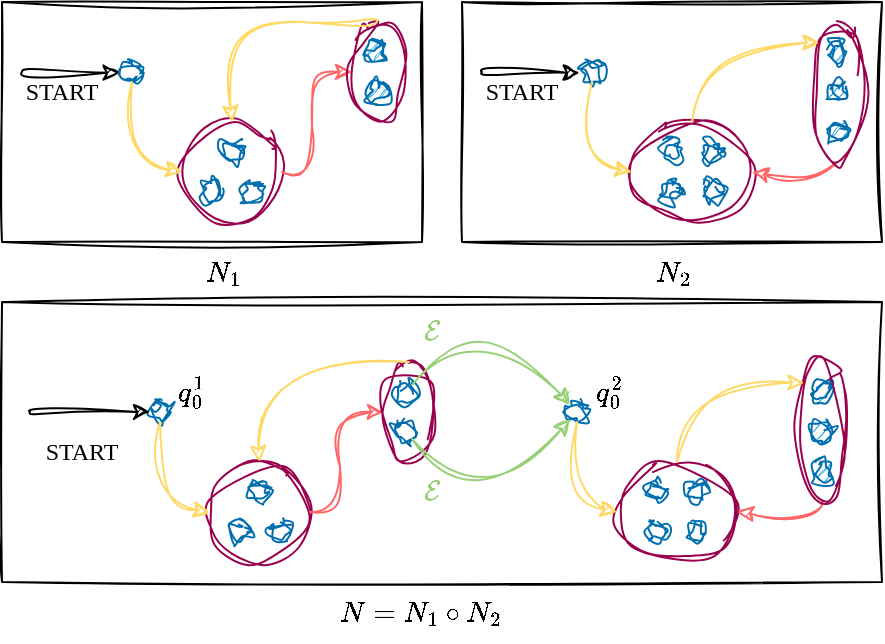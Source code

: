 <mxfile version="28.1.2">
  <diagram name="Pagina-1" id="MN7WsSKvXLgIGYer2BLl">
    <mxGraphModel dx="416" dy="595" grid="1" gridSize="10" guides="1" tooltips="1" connect="1" arrows="1" fold="1" page="1" pageScale="1" pageWidth="827" pageHeight="1169" math="1" shadow="0">
      <root>
        <mxCell id="0" />
        <mxCell id="1" parent="0" />
        <mxCell id="ddl-roebjKmBMkPWHnF6-1" value="" style="ellipse;whiteSpace=wrap;html=1;fillColor=none;fontColor=#ffffff;strokeColor=#006EAF;sketch=1;curveFitting=1;jiggle=2;" parent="1" vertex="1">
          <mxGeometry x="270" y="350" width="10" height="10" as="geometry" />
        </mxCell>
        <mxCell id="61cGgM1Lmk8JUmtUeZvV-2" value="" style="curved=1;endArrow=classic;html=1;rounded=0;entryX=-0.117;entryY=0.538;entryDx=0;entryDy=0;sketch=1;curveFitting=1;jiggle=2;entryPerimeter=0;" parent="1" target="ddl-roebjKmBMkPWHnF6-1" edge="1">
          <mxGeometry width="50" height="50" relative="1" as="geometry">
            <mxPoint x="220" y="355" as="sourcePoint" />
            <mxPoint x="260" y="349.67" as="targetPoint" />
            <Array as="points" />
          </mxGeometry>
        </mxCell>
        <mxCell id="61cGgM1Lmk8JUmtUeZvV-3" value="&lt;font&gt;START&lt;/font&gt;" style="text;html=1;align=center;verticalAlign=middle;whiteSpace=wrap;rounded=0;fontFamily=Comic Sans MS;" parent="1" vertex="1">
          <mxGeometry x="210" y="350" width="60" height="30" as="geometry" />
        </mxCell>
        <mxCell id="jqbja9KTDnkAdjI2LqNx-1" value="" style="ellipse;whiteSpace=wrap;html=1;fillColor=none;fontColor=#ffffff;strokeColor=#006EAF;sketch=1;curveFitting=1;jiggle=2;" parent="1" vertex="1">
          <mxGeometry x="310" y="410" width="10" height="10" as="geometry" />
        </mxCell>
        <mxCell id="jqbja9KTDnkAdjI2LqNx-2" value="" style="ellipse;whiteSpace=wrap;html=1;fillColor=none;fontColor=#ffffff;strokeColor=#006EAF;sketch=1;curveFitting=1;jiggle=2;" parent="1" vertex="1">
          <mxGeometry x="330" y="410" width="10" height="10" as="geometry" />
        </mxCell>
        <mxCell id="jqbja9KTDnkAdjI2LqNx-3" value="" style="ellipse;whiteSpace=wrap;html=1;fillColor=none;fontColor=#ffffff;strokeColor=#006EAF;sketch=1;curveFitting=1;jiggle=2;" parent="1" vertex="1">
          <mxGeometry x="320" y="390" width="10" height="10" as="geometry" />
        </mxCell>
        <mxCell id="jqbja9KTDnkAdjI2LqNx-5" value="" style="ellipse;whiteSpace=wrap;html=1;fillColor=#1ba1e2;fontColor=#ffffff;strokeColor=#006EAF;sketch=1;curveFitting=1;jiggle=2;" parent="1" vertex="1">
          <mxGeometry x="392.5" y="360" width="10" height="10" as="geometry" />
        </mxCell>
        <mxCell id="jqbja9KTDnkAdjI2LqNx-6" value="" style="ellipse;whiteSpace=wrap;html=1;fillColor=#1ba1e2;fontColor=#ffffff;strokeColor=#006EAF;sketch=1;curveFitting=1;jiggle=2;" parent="1" vertex="1">
          <mxGeometry x="392.5" y="340" width="10" height="10" as="geometry" />
        </mxCell>
        <mxCell id="jqbja9KTDnkAdjI2LqNx-7" value="" style="rounded=0;whiteSpace=wrap;html=1;fillColor=none;sketch=1;curveFitting=1;jiggle=2;" parent="1" vertex="1">
          <mxGeometry x="210" y="320" width="210" height="120" as="geometry" />
        </mxCell>
        <mxCell id="jqbja9KTDnkAdjI2LqNx-8" value="$$N_{1}$$" style="text;html=1;align=center;verticalAlign=middle;resizable=0;points=[];autosize=1;strokeColor=none;fillColor=none;" parent="1" vertex="1">
          <mxGeometry x="280" y="440" width="80" height="30" as="geometry" />
        </mxCell>
        <mxCell id="jqbja9KTDnkAdjI2LqNx-10" value="" style="ellipse;whiteSpace=wrap;html=1;fillColor=none;fontColor=#ffffff;strokeColor=#99004D;sketch=1;curveFitting=1;jiggle=2;" parent="1" vertex="1">
          <mxGeometry x="300" y="380" width="50" height="50" as="geometry" />
        </mxCell>
        <mxCell id="jqbja9KTDnkAdjI2LqNx-11" value="" style="curved=1;endArrow=classic;html=1;rounded=0;entryX=0;entryY=0.5;entryDx=0;entryDy=0;sketch=1;curveFitting=1;jiggle=2;exitX=0.5;exitY=1;exitDx=0;exitDy=0;flowAnimation=0;strokeColor=#FFD966;" parent="1" source="ddl-roebjKmBMkPWHnF6-1" target="jqbja9KTDnkAdjI2LqNx-10" edge="1">
          <mxGeometry width="50" height="50" relative="1" as="geometry">
            <mxPoint x="270" y="400" as="sourcePoint" />
            <mxPoint x="319" y="400" as="targetPoint" />
            <Array as="points">
              <mxPoint x="270" y="400" />
            </Array>
          </mxGeometry>
        </mxCell>
        <mxCell id="jqbja9KTDnkAdjI2LqNx-12" value="" style="curved=1;endArrow=classic;html=1;rounded=0;sketch=1;curveFitting=1;jiggle=2;exitX=1;exitY=0.5;exitDx=0;exitDy=0;entryX=0;entryY=0.5;entryDx=0;entryDy=0;strokeColor=light-dark(#FF6666,#FFD966);" parent="1" source="jqbja9KTDnkAdjI2LqNx-10" target="jqbja9KTDnkAdjI2LqNx-13" edge="1">
          <mxGeometry width="50" height="50" relative="1" as="geometry">
            <mxPoint x="375" y="380" as="sourcePoint" />
            <mxPoint x="350" y="350" as="targetPoint" />
            <Array as="points">
              <mxPoint x="370" y="410" />
              <mxPoint x="360" y="355" />
            </Array>
          </mxGeometry>
        </mxCell>
        <mxCell id="jqbja9KTDnkAdjI2LqNx-13" value="" style="ellipse;whiteSpace=wrap;html=1;fillColor=none;fontColor=#ffffff;strokeColor=#99004D;sketch=1;curveFitting=1;jiggle=2;" parent="1" vertex="1">
          <mxGeometry x="385" y="330" width="25" height="50" as="geometry" />
        </mxCell>
        <mxCell id="jqbja9KTDnkAdjI2LqNx-15" value="" style="curved=1;endArrow=classic;html=1;rounded=0;sketch=1;curveFitting=1;jiggle=2;exitX=0.5;exitY=0;exitDx=0;exitDy=0;entryX=0.5;entryY=0;entryDx=0;entryDy=0;strokeColor=#FFD966;" parent="1" source="jqbja9KTDnkAdjI2LqNx-13" target="jqbja9KTDnkAdjI2LqNx-10" edge="1">
          <mxGeometry width="50" height="50" relative="1" as="geometry">
            <mxPoint x="379" y="325" as="sourcePoint" />
            <mxPoint x="414" y="275" as="targetPoint" />
            <Array as="points">
              <mxPoint x="399" y="330" />
              <mxPoint x="320" y="330" />
            </Array>
          </mxGeometry>
        </mxCell>
        <mxCell id="jqbja9KTDnkAdjI2LqNx-16" value="" style="ellipse;whiteSpace=wrap;html=1;fillColor=none;fontColor=#ffffff;strokeColor=#006EAF;sketch=1;curveFitting=1;jiggle=2;" parent="1" vertex="1">
          <mxGeometry x="500" y="350" width="10" height="10" as="geometry" />
        </mxCell>
        <mxCell id="jqbja9KTDnkAdjI2LqNx-17" value="" style="curved=1;endArrow=classic;html=1;rounded=0;entryX=-0.117;entryY=0.538;entryDx=0;entryDy=0;sketch=1;curveFitting=1;jiggle=2;entryPerimeter=0;" parent="1" target="jqbja9KTDnkAdjI2LqNx-16" edge="1">
          <mxGeometry width="50" height="50" relative="1" as="geometry">
            <mxPoint x="450" y="355" as="sourcePoint" />
            <mxPoint x="490" y="349.67" as="targetPoint" />
            <Array as="points" />
          </mxGeometry>
        </mxCell>
        <mxCell id="jqbja9KTDnkAdjI2LqNx-18" value="&lt;font&gt;START&lt;/font&gt;" style="text;html=1;align=center;verticalAlign=middle;whiteSpace=wrap;rounded=0;fontFamily=Comic Sans MS;" parent="1" vertex="1">
          <mxGeometry x="440" y="350" width="60" height="30" as="geometry" />
        </mxCell>
        <mxCell id="jqbja9KTDnkAdjI2LqNx-19" value="" style="ellipse;whiteSpace=wrap;html=1;fillColor=none;fontColor=#ffffff;strokeColor=#006EAF;sketch=1;curveFitting=1;jiggle=2;" parent="1" vertex="1">
          <mxGeometry x="540" y="410" width="10" height="10" as="geometry" />
        </mxCell>
        <mxCell id="jqbja9KTDnkAdjI2LqNx-20" value="" style="ellipse;whiteSpace=wrap;html=1;fillColor=none;fontColor=#ffffff;strokeColor=#006EAF;sketch=1;curveFitting=1;jiggle=2;" parent="1" vertex="1">
          <mxGeometry x="560" y="410" width="10" height="10" as="geometry" />
        </mxCell>
        <mxCell id="jqbja9KTDnkAdjI2LqNx-21" value="" style="ellipse;whiteSpace=wrap;html=1;fillColor=none;fontColor=#ffffff;strokeColor=#006EAF;sketch=1;curveFitting=1;jiggle=2;" parent="1" vertex="1">
          <mxGeometry x="560" y="390" width="10" height="10" as="geometry" />
        </mxCell>
        <mxCell id="jqbja9KTDnkAdjI2LqNx-22" value="" style="ellipse;whiteSpace=wrap;html=1;fillColor=#1ba1e2;fontColor=#ffffff;strokeColor=#006EAF;sketch=1;curveFitting=1;jiggle=2;" parent="1" vertex="1">
          <mxGeometry x="622.5" y="360" width="10" height="10" as="geometry" />
        </mxCell>
        <mxCell id="jqbja9KTDnkAdjI2LqNx-23" value="" style="ellipse;whiteSpace=wrap;html=1;fillColor=#1ba1e2;fontColor=#ffffff;strokeColor=#006EAF;sketch=1;curveFitting=1;jiggle=2;" parent="1" vertex="1">
          <mxGeometry x="622.5" y="340" width="10" height="10" as="geometry" />
        </mxCell>
        <mxCell id="jqbja9KTDnkAdjI2LqNx-24" value="" style="rounded=0;whiteSpace=wrap;html=1;fillColor=none;strokeColor=default;sketch=1;curveFitting=1;jiggle=2;" parent="1" vertex="1">
          <mxGeometry x="440" y="320" width="210" height="120" as="geometry" />
        </mxCell>
        <mxCell id="jqbja9KTDnkAdjI2LqNx-25" value="$$N=N_{1}\circ N_{2}$$" style="text;html=1;align=center;verticalAlign=middle;resizable=0;points=[];autosize=1;strokeColor=none;fillColor=none;" parent="1" vertex="1">
          <mxGeometry x="344" y="610" width="150" height="30" as="geometry" />
        </mxCell>
        <mxCell id="jqbja9KTDnkAdjI2LqNx-26" value="" style="ellipse;whiteSpace=wrap;html=1;fillColor=none;fontColor=#ffffff;strokeColor=#99004D;sketch=1;curveFitting=1;jiggle=2;" parent="1" vertex="1">
          <mxGeometry x="525" y="380" width="60" height="50" as="geometry" />
        </mxCell>
        <mxCell id="jqbja9KTDnkAdjI2LqNx-27" value="" style="curved=1;endArrow=classic;html=1;rounded=0;entryX=0;entryY=0.5;entryDx=0;entryDy=0;sketch=1;curveFitting=1;jiggle=2;exitX=0.5;exitY=1;exitDx=0;exitDy=0;flowAnimation=0;strokeColor=#FFD966;" parent="1" source="jqbja9KTDnkAdjI2LqNx-16" target="jqbja9KTDnkAdjI2LqNx-26" edge="1">
          <mxGeometry width="50" height="50" relative="1" as="geometry">
            <mxPoint x="500" y="400" as="sourcePoint" />
            <mxPoint x="549" y="400" as="targetPoint" />
            <Array as="points">
              <mxPoint x="500" y="400" />
            </Array>
          </mxGeometry>
        </mxCell>
        <mxCell id="jqbja9KTDnkAdjI2LqNx-28" value="" style="curved=1;endArrow=none;html=1;rounded=0;sketch=1;curveFitting=1;jiggle=2;exitX=1;exitY=0.5;exitDx=0;exitDy=0;entryX=0.5;entryY=1;entryDx=0;entryDy=0;strokeColor=light-dark(#FF6666,#FFD966);endFill=0;startArrow=classic;startFill=1;" parent="1" source="jqbja9KTDnkAdjI2LqNx-26" target="jqbja9KTDnkAdjI2LqNx-29" edge="1">
          <mxGeometry width="50" height="50" relative="1" as="geometry">
            <mxPoint x="605" y="380" as="sourcePoint" />
            <mxPoint x="580" y="350" as="targetPoint" />
            <Array as="points">
              <mxPoint x="610" y="410" />
            </Array>
          </mxGeometry>
        </mxCell>
        <mxCell id="jqbja9KTDnkAdjI2LqNx-29" value="" style="ellipse;whiteSpace=wrap;html=1;fillColor=none;fontColor=#ffffff;strokeColor=#99004D;sketch=1;curveFitting=1;jiggle=2;" parent="1" vertex="1">
          <mxGeometry x="615" y="330" width="25" height="70" as="geometry" />
        </mxCell>
        <mxCell id="jqbja9KTDnkAdjI2LqNx-30" value="" style="curved=1;endArrow=none;html=1;rounded=0;sketch=1;curveFitting=1;jiggle=2;exitX=0;exitY=0;exitDx=0;exitDy=0;entryX=0.5;entryY=0;entryDx=0;entryDy=0;strokeColor=#FFD966;startArrow=classic;startFill=1;endFill=0;" parent="1" source="jqbja9KTDnkAdjI2LqNx-29" target="jqbja9KTDnkAdjI2LqNx-26" edge="1">
          <mxGeometry width="50" height="50" relative="1" as="geometry">
            <mxPoint x="609" y="325" as="sourcePoint" />
            <mxPoint x="644" y="275" as="targetPoint" />
            <Array as="points">
              <mxPoint x="560" y="340" />
            </Array>
          </mxGeometry>
        </mxCell>
        <mxCell id="jqbja9KTDnkAdjI2LqNx-31" value="" style="ellipse;whiteSpace=wrap;html=1;fillColor=none;fontColor=#ffffff;strokeColor=#006EAF;sketch=1;curveFitting=1;jiggle=2;" parent="1" vertex="1">
          <mxGeometry x="540" y="390" width="10" height="10" as="geometry" />
        </mxCell>
        <mxCell id="jqbja9KTDnkAdjI2LqNx-34" value="" style="ellipse;whiteSpace=wrap;html=1;fillColor=#1ba1e2;fontColor=#ffffff;strokeColor=#006EAF;sketch=1;curveFitting=1;jiggle=2;" parent="1" vertex="1">
          <mxGeometry x="622.5" y="380" width="10" height="10" as="geometry" />
        </mxCell>
        <mxCell id="jqbja9KTDnkAdjI2LqNx-36" value="$$N_{2}$$" style="text;html=1;align=center;verticalAlign=middle;resizable=0;points=[];autosize=1;strokeColor=none;fillColor=none;" parent="1" vertex="1">
          <mxGeometry x="505" y="440" width="80" height="30" as="geometry" />
        </mxCell>
        <mxCell id="jqbja9KTDnkAdjI2LqNx-37" value="" style="ellipse;whiteSpace=wrap;html=1;fillColor=none;fontColor=#ffffff;strokeColor=#006EAF;sketch=1;curveFitting=1;jiggle=2;" parent="1" vertex="1">
          <mxGeometry x="284" y="520" width="10" height="10" as="geometry" />
        </mxCell>
        <mxCell id="jqbja9KTDnkAdjI2LqNx-40" value="" style="ellipse;whiteSpace=wrap;html=1;fillColor=none;fontColor=#ffffff;strokeColor=#006EAF;sketch=1;curveFitting=1;jiggle=2;" parent="1" vertex="1">
          <mxGeometry x="324" y="580" width="10" height="10" as="geometry" />
        </mxCell>
        <mxCell id="jqbja9KTDnkAdjI2LqNx-41" value="" style="ellipse;whiteSpace=wrap;html=1;fillColor=none;fontColor=#ffffff;strokeColor=#006EAF;sketch=1;curveFitting=1;jiggle=2;" parent="1" vertex="1">
          <mxGeometry x="344" y="580" width="10" height="10" as="geometry" />
        </mxCell>
        <mxCell id="jqbja9KTDnkAdjI2LqNx-42" value="" style="ellipse;whiteSpace=wrap;html=1;fillColor=none;fontColor=#ffffff;strokeColor=#006EAF;sketch=1;curveFitting=1;jiggle=2;" parent="1" vertex="1">
          <mxGeometry x="334" y="560" width="10" height="10" as="geometry" />
        </mxCell>
        <mxCell id="jqbja9KTDnkAdjI2LqNx-43" value="" style="ellipse;whiteSpace=wrap;html=1;fillColor=none;fontColor=#ffffff;strokeColor=#006EAF;sketch=1;curveFitting=1;jiggle=2;" parent="1" vertex="1">
          <mxGeometry x="406.5" y="530" width="10" height="10" as="geometry" />
        </mxCell>
        <mxCell id="jqbja9KTDnkAdjI2LqNx-44" value="" style="ellipse;whiteSpace=wrap;html=1;fillColor=none;fontColor=#ffffff;strokeColor=#006EAF;sketch=1;curveFitting=1;jiggle=2;" parent="1" vertex="1">
          <mxGeometry x="406.5" y="510" width="10" height="10" as="geometry" />
        </mxCell>
        <mxCell id="jqbja9KTDnkAdjI2LqNx-46" value="" style="ellipse;whiteSpace=wrap;html=1;fillColor=none;fontColor=#ffffff;strokeColor=#99004D;sketch=1;curveFitting=1;jiggle=2;" parent="1" vertex="1">
          <mxGeometry x="314" y="550" width="50" height="50" as="geometry" />
        </mxCell>
        <mxCell id="jqbja9KTDnkAdjI2LqNx-47" value="" style="curved=1;endArrow=classic;html=1;rounded=0;entryX=0;entryY=0.5;entryDx=0;entryDy=0;sketch=1;curveFitting=1;jiggle=2;exitX=0.5;exitY=1;exitDx=0;exitDy=0;flowAnimation=0;strokeColor=#FFD966;" parent="1" source="jqbja9KTDnkAdjI2LqNx-37" target="jqbja9KTDnkAdjI2LqNx-46" edge="1">
          <mxGeometry width="50" height="50" relative="1" as="geometry">
            <mxPoint x="284" y="570" as="sourcePoint" />
            <mxPoint x="333" y="570" as="targetPoint" />
            <Array as="points">
              <mxPoint x="284" y="570" />
            </Array>
          </mxGeometry>
        </mxCell>
        <mxCell id="jqbja9KTDnkAdjI2LqNx-48" value="" style="curved=1;endArrow=classic;html=1;rounded=0;sketch=1;curveFitting=1;jiggle=2;exitX=1;exitY=0.5;exitDx=0;exitDy=0;entryX=0;entryY=0.5;entryDx=0;entryDy=0;strokeColor=light-dark(#FF6666,#FFD966);" parent="1" source="jqbja9KTDnkAdjI2LqNx-46" target="jqbja9KTDnkAdjI2LqNx-49" edge="1">
          <mxGeometry width="50" height="50" relative="1" as="geometry">
            <mxPoint x="389" y="550" as="sourcePoint" />
            <mxPoint x="364" y="520" as="targetPoint" />
            <Array as="points">
              <mxPoint x="384" y="580" />
              <mxPoint x="374" y="525" />
            </Array>
          </mxGeometry>
        </mxCell>
        <mxCell id="jqbja9KTDnkAdjI2LqNx-49" value="" style="ellipse;whiteSpace=wrap;html=1;fillColor=none;fontColor=#ffffff;strokeColor=#99004D;sketch=1;curveFitting=1;jiggle=2;" parent="1" vertex="1">
          <mxGeometry x="401" y="500" width="25" height="50" as="geometry" />
        </mxCell>
        <mxCell id="jqbja9KTDnkAdjI2LqNx-50" value="" style="curved=1;endArrow=classic;html=1;rounded=0;sketch=1;curveFitting=1;jiggle=2;exitX=0.5;exitY=0;exitDx=0;exitDy=0;entryX=0.5;entryY=0;entryDx=0;entryDy=0;strokeColor=#FFD966;" parent="1" source="jqbja9KTDnkAdjI2LqNx-49" target="jqbja9KTDnkAdjI2LqNx-46" edge="1">
          <mxGeometry width="50" height="50" relative="1" as="geometry">
            <mxPoint x="393" y="495" as="sourcePoint" />
            <mxPoint x="428" y="445" as="targetPoint" />
            <Array as="points">
              <mxPoint x="413" y="500" />
              <mxPoint x="334" y="500" />
            </Array>
          </mxGeometry>
        </mxCell>
        <mxCell id="jqbja9KTDnkAdjI2LqNx-51" value="" style="ellipse;whiteSpace=wrap;html=1;fillColor=none;fontColor=#ffffff;strokeColor=#006EAF;sketch=1;curveFitting=1;jiggle=2;" parent="1" vertex="1">
          <mxGeometry x="492.5" y="520" width="10" height="10" as="geometry" />
        </mxCell>
        <mxCell id="jqbja9KTDnkAdjI2LqNx-54" value="" style="ellipse;whiteSpace=wrap;html=1;fillColor=none;fontColor=#ffffff;strokeColor=#006EAF;sketch=1;curveFitting=1;jiggle=2;" parent="1" vertex="1">
          <mxGeometry x="532.5" y="580" width="10" height="10" as="geometry" />
        </mxCell>
        <mxCell id="jqbja9KTDnkAdjI2LqNx-55" value="" style="ellipse;whiteSpace=wrap;html=1;fillColor=none;fontColor=#ffffff;strokeColor=#006EAF;sketch=1;curveFitting=1;jiggle=2;" parent="1" vertex="1">
          <mxGeometry x="552.5" y="580" width="10" height="10" as="geometry" />
        </mxCell>
        <mxCell id="jqbja9KTDnkAdjI2LqNx-56" value="" style="ellipse;whiteSpace=wrap;html=1;fillColor=none;fontColor=#ffffff;strokeColor=#006EAF;sketch=1;curveFitting=1;jiggle=2;" parent="1" vertex="1">
          <mxGeometry x="552.5" y="560" width="10" height="10" as="geometry" />
        </mxCell>
        <mxCell id="jqbja9KTDnkAdjI2LqNx-57" value="" style="ellipse;whiteSpace=wrap;html=1;fillColor=#1ba1e2;fontColor=#ffffff;strokeColor=#006EAF;sketch=1;curveFitting=1;jiggle=2;" parent="1" vertex="1">
          <mxGeometry x="615" y="530" width="10" height="10" as="geometry" />
        </mxCell>
        <mxCell id="jqbja9KTDnkAdjI2LqNx-58" value="" style="ellipse;whiteSpace=wrap;html=1;fillColor=#1ba1e2;fontColor=#ffffff;strokeColor=#006EAF;sketch=1;curveFitting=1;jiggle=2;" parent="1" vertex="1">
          <mxGeometry x="615" y="510" width="10" height="10" as="geometry" />
        </mxCell>
        <mxCell id="jqbja9KTDnkAdjI2LqNx-60" value="" style="ellipse;whiteSpace=wrap;html=1;fillColor=none;fontColor=#ffffff;strokeColor=#99004D;sketch=1;curveFitting=1;jiggle=2;" parent="1" vertex="1">
          <mxGeometry x="517.5" y="550" width="60" height="50" as="geometry" />
        </mxCell>
        <mxCell id="jqbja9KTDnkAdjI2LqNx-61" value="" style="curved=1;endArrow=classic;html=1;rounded=0;entryX=0;entryY=0.5;entryDx=0;entryDy=0;sketch=1;curveFitting=1;jiggle=2;exitX=0.5;exitY=1;exitDx=0;exitDy=0;flowAnimation=0;strokeColor=#FFD966;" parent="1" source="jqbja9KTDnkAdjI2LqNx-51" target="jqbja9KTDnkAdjI2LqNx-60" edge="1">
          <mxGeometry width="50" height="50" relative="1" as="geometry">
            <mxPoint x="492.5" y="570" as="sourcePoint" />
            <mxPoint x="541.5" y="570" as="targetPoint" />
            <Array as="points">
              <mxPoint x="492.5" y="570" />
            </Array>
          </mxGeometry>
        </mxCell>
        <mxCell id="jqbja9KTDnkAdjI2LqNx-62" value="" style="curved=1;endArrow=none;html=1;rounded=0;sketch=1;curveFitting=1;jiggle=2;exitX=1;exitY=0.5;exitDx=0;exitDy=0;entryX=0.5;entryY=1;entryDx=0;entryDy=0;strokeColor=light-dark(#FF6666,#FFD966);endFill=0;startArrow=classic;startFill=1;" parent="1" source="jqbja9KTDnkAdjI2LqNx-60" target="jqbja9KTDnkAdjI2LqNx-63" edge="1">
          <mxGeometry width="50" height="50" relative="1" as="geometry">
            <mxPoint x="597.5" y="550" as="sourcePoint" />
            <mxPoint x="572.5" y="520" as="targetPoint" />
            <Array as="points">
              <mxPoint x="620" y="580" />
            </Array>
          </mxGeometry>
        </mxCell>
        <mxCell id="jqbja9KTDnkAdjI2LqNx-63" value="" style="ellipse;whiteSpace=wrap;html=1;fillColor=none;fontColor=#ffffff;strokeColor=#99004D;sketch=1;curveFitting=1;jiggle=2;" parent="1" vertex="1">
          <mxGeometry x="607.5" y="500" width="25" height="70" as="geometry" />
        </mxCell>
        <mxCell id="jqbja9KTDnkAdjI2LqNx-64" value="" style="curved=1;endArrow=none;html=1;rounded=0;sketch=1;curveFitting=1;jiggle=2;exitX=0;exitY=0;exitDx=0;exitDy=0;entryX=0.5;entryY=0;entryDx=0;entryDy=0;strokeColor=#FFD966;startArrow=classic;startFill=1;endFill=0;" parent="1" source="jqbja9KTDnkAdjI2LqNx-63" target="jqbja9KTDnkAdjI2LqNx-60" edge="1">
          <mxGeometry width="50" height="50" relative="1" as="geometry">
            <mxPoint x="601.5" y="495" as="sourcePoint" />
            <mxPoint x="636.5" y="445" as="targetPoint" />
            <Array as="points">
              <mxPoint x="552.5" y="510" />
            </Array>
          </mxGeometry>
        </mxCell>
        <mxCell id="jqbja9KTDnkAdjI2LqNx-65" value="" style="ellipse;whiteSpace=wrap;html=1;fillColor=none;fontColor=#ffffff;strokeColor=#006EAF;sketch=1;curveFitting=1;jiggle=2;" parent="1" vertex="1">
          <mxGeometry x="532.5" y="560" width="10" height="10" as="geometry" />
        </mxCell>
        <mxCell id="jqbja9KTDnkAdjI2LqNx-66" value="" style="ellipse;whiteSpace=wrap;html=1;fillColor=#1ba1e2;fontColor=#ffffff;strokeColor=#006EAF;sketch=1;curveFitting=1;jiggle=2;" parent="1" vertex="1">
          <mxGeometry x="615" y="550" width="10" height="10" as="geometry" />
        </mxCell>
        <mxCell id="jqbja9KTDnkAdjI2LqNx-52" value="" style="curved=1;endArrow=classic;html=1;rounded=0;entryX=0;entryY=0.5;entryDx=0;entryDy=0;sketch=1;curveFitting=1;jiggle=2;" parent="1" target="jqbja9KTDnkAdjI2LqNx-37" edge="1">
          <mxGeometry width="50" height="50" relative="1" as="geometry">
            <mxPoint x="224" y="525" as="sourcePoint" />
            <mxPoint x="274.0" y="524.77" as="targetPoint" />
            <Array as="points" />
          </mxGeometry>
        </mxCell>
        <mxCell id="jqbja9KTDnkAdjI2LqNx-53" value="&lt;font&gt;START&lt;/font&gt;" style="text;html=1;align=center;verticalAlign=middle;whiteSpace=wrap;rounded=0;fontFamily=Comic Sans MS;" parent="1" vertex="1">
          <mxGeometry x="220" y="530" width="60" height="30" as="geometry" />
        </mxCell>
        <mxCell id="jqbja9KTDnkAdjI2LqNx-75" value="" style="curved=1;endArrow=classic;html=1;rounded=0;sketch=1;curveFitting=1;jiggle=2;entryX=0;entryY=1;entryDx=0;entryDy=0;strokeColor=#97D077;exitX=1;exitY=1;exitDx=0;exitDy=0;" parent="1" source="jqbja9KTDnkAdjI2LqNx-43" target="jqbja9KTDnkAdjI2LqNx-51" edge="1">
          <mxGeometry width="50" height="50" relative="1" as="geometry">
            <mxPoint x="430" y="580" as="sourcePoint" />
            <mxPoint x="459" y="570" as="targetPoint" />
            <Array as="points">
              <mxPoint x="450" y="580" />
            </Array>
          </mxGeometry>
        </mxCell>
        <mxCell id="jqbja9KTDnkAdjI2LqNx-77" value="" style="curved=1;endArrow=classic;html=1;rounded=0;sketch=1;curveFitting=1;jiggle=2;entryX=0;entryY=0;entryDx=0;entryDy=0;strokeColor=#97D077;exitX=1;exitY=0;exitDx=0;exitDy=0;" parent="1" source="jqbja9KTDnkAdjI2LqNx-44" target="jqbja9KTDnkAdjI2LqNx-51" edge="1">
          <mxGeometry width="50" height="50" relative="1" as="geometry">
            <mxPoint x="416.5" y="505" as="sourcePoint" />
            <mxPoint x="495.5" y="495" as="targetPoint" />
            <Array as="points">
              <mxPoint x="450" y="470" />
            </Array>
          </mxGeometry>
        </mxCell>
        <mxCell id="jqbja9KTDnkAdjI2LqNx-78" value="&lt;font style=&quot;color: rgb(151, 208, 119);&quot;&gt;$$\mathcal{E}$$&lt;/font&gt;" style="text;html=1;align=center;verticalAlign=middle;resizable=0;points=[];autosize=1;strokeColor=none;fillColor=none;" parent="1" vertex="1">
          <mxGeometry x="370" y="550" width="110" height="30" as="geometry" />
        </mxCell>
        <mxCell id="jqbja9KTDnkAdjI2LqNx-79" value="&lt;font style=&quot;color: rgb(151, 208, 119);&quot;&gt;$$\mathcal{E}$$&lt;/font&gt;" style="text;html=1;align=center;verticalAlign=middle;resizable=0;points=[];autosize=1;strokeColor=none;fillColor=none;" parent="1" vertex="1">
          <mxGeometry x="370" y="470" width="110" height="30" as="geometry" />
        </mxCell>
        <mxCell id="yAmtc17Qb4JFdFKK4pbI-1" value="$$q_{0}^{1}$$" style="text;html=1;align=center;verticalAlign=middle;resizable=0;points=[];autosize=1;strokeColor=none;fillColor=none;" vertex="1" parent="1">
          <mxGeometry x="254" y="500" width="100" height="30" as="geometry" />
        </mxCell>
        <mxCell id="yAmtc17Qb4JFdFKK4pbI-2" value="$$q_{0}^{2}$$" style="text;html=1;align=center;verticalAlign=middle;resizable=0;points=[];autosize=1;strokeColor=none;fillColor=none;" vertex="1" parent="1">
          <mxGeometry x="462.5" y="500" width="100" height="30" as="geometry" />
        </mxCell>
        <mxCell id="jqbja9KTDnkAdjI2LqNx-80" value="" style="rounded=0;whiteSpace=wrap;html=1;fillColor=none;sketch=1;curveFitting=1;jiggle=2;" parent="1" vertex="1">
          <mxGeometry x="210" y="470" width="440" height="140" as="geometry" />
        </mxCell>
      </root>
    </mxGraphModel>
  </diagram>
</mxfile>
